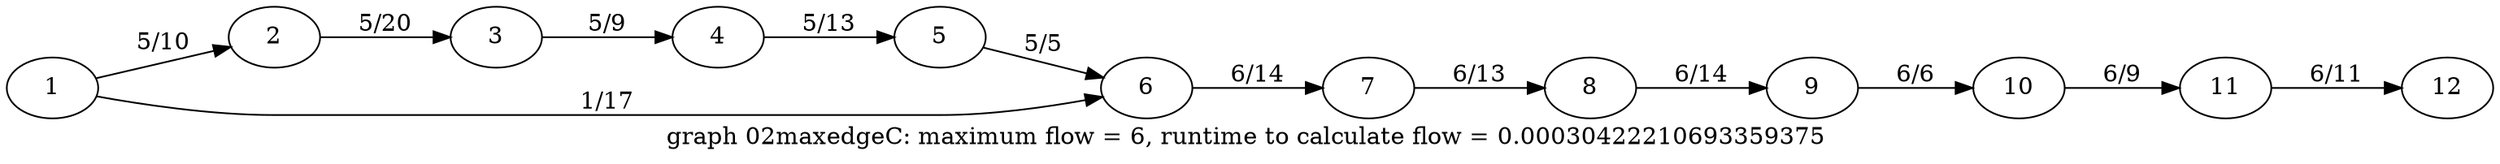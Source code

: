 digraph g{

rankdir = LR

1 -> 2 [label = " 5/10 "];
2 -> 3 [label = " 5/20 "];
3 -> 4 [label = " 5/9 "];
4 -> 5 [label = " 5/13 "];
5 -> 6 [label = " 5/5 "];
6 -> 7 [label = " 6/14 "];
7 -> 8 [label = " 6/13 "];
8 -> 9 [label = " 6/14 "];
9 -> 10 [label = " 6/6 "];
10 -> 11 [label = " 6/9 "];
11 -> 12 [label = " 6/11 "];
1 -> 6 [label = " 1/17 "];

label = "graph 02maxedgeC: maximum flow = 6, runtime to calculate flow = 0.00030422210693359375 "
}